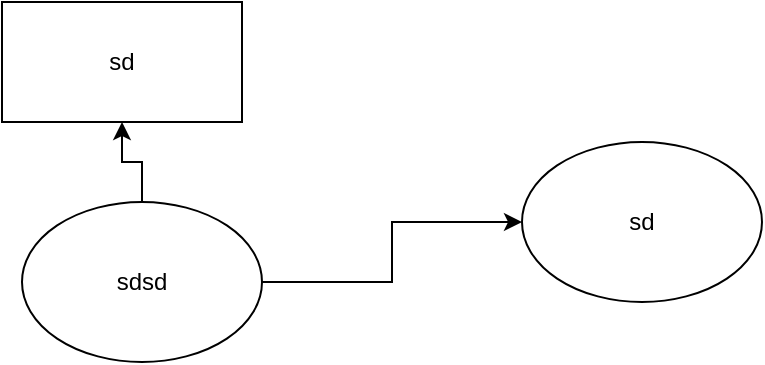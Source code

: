 <mxfile version="14.7.8" type="github"><diagram id="f_JpgZgaCwPMpJeUOmxt" name="第 1 页"><mxGraphModel dx="782" dy="482" grid="1" gridSize="10" guides="1" tooltips="1" connect="1" arrows="1" fold="1" page="1" pageScale="1.1" pageWidth="827" pageHeight="1169" math="0" shadow="0"><root><mxCell id="0"/><mxCell id="1" parent="0"/><mxCell id="63G-FAZGHnb8KTXFyjwf-4" style="edgeStyle=orthogonalEdgeStyle;rounded=0;orthogonalLoop=1;jettySize=auto;html=1;" parent="1" source="63G-FAZGHnb8KTXFyjwf-1" target="63G-FAZGHnb8KTXFyjwf-3" edge="1"><mxGeometry relative="1" as="geometry"/></mxCell><mxCell id="63G-FAZGHnb8KTXFyjwf-5" style="edgeStyle=orthogonalEdgeStyle;rounded=0;orthogonalLoop=1;jettySize=auto;html=1;" parent="1" source="63G-FAZGHnb8KTXFyjwf-1" target="63G-FAZGHnb8KTXFyjwf-2" edge="1"><mxGeometry relative="1" as="geometry"/></mxCell><mxCell id="63G-FAZGHnb8KTXFyjwf-1" value="sdsd" style="ellipse;whiteSpace=wrap;html=1;" parent="1" vertex="1"><mxGeometry x="150" y="180" width="120" height="80" as="geometry"/></mxCell><mxCell id="63G-FAZGHnb8KTXFyjwf-2" value="sd" style="ellipse;whiteSpace=wrap;html=1;" parent="1" vertex="1"><mxGeometry x="400" y="150" width="120" height="80" as="geometry"/></mxCell><mxCell id="63G-FAZGHnb8KTXFyjwf-3" value="sd" style="rounded=0;whiteSpace=wrap;html=1;" parent="1" vertex="1"><mxGeometry x="140" y="80" width="120" height="60" as="geometry"/></mxCell></root></mxGraphModel></diagram></mxfile>
